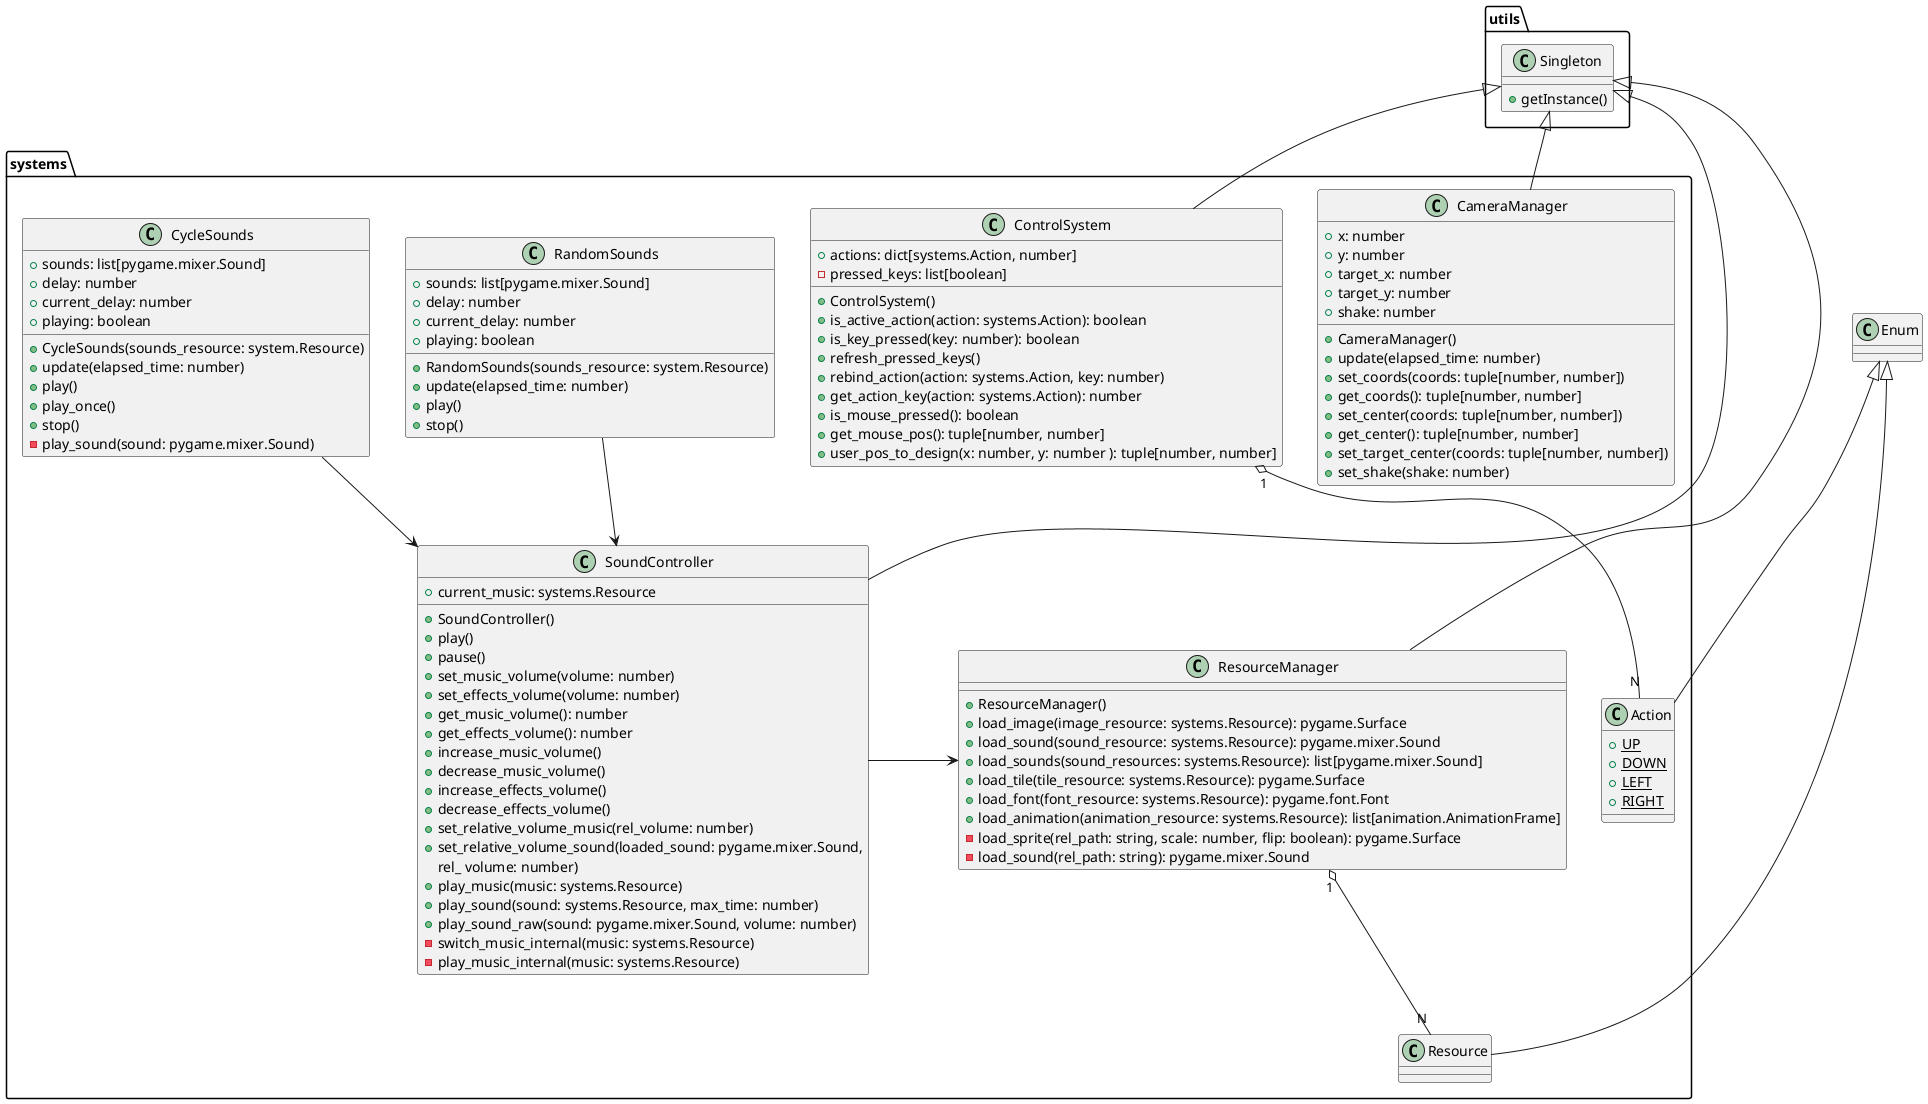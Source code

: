 @startuml io_systems


class utils.Singleton{
    + getInstance()
}
class systems.CameraManager extends utils.Singleton{
    + x: number
    + y: number
    + target_x: number
    + target_y: number
    + shake: number

    + CameraManager()
    + update(elapsed_time: number)
    + set_coords(coords: tuple[number, number])
    + get_coords(): tuple[number, number]
    + set_center(coords: tuple[number, number])
    + get_center(): tuple[number, number]
    + set_target_center(coords: tuple[number, number])
    + set_shake(shake: number)
}

class systems.ControlSystem extends utils.Singleton{
    + actions: dict[systems.Action, number]
    - pressed_keys: list[boolean]

    + ControlSystem()
    + is_active_action(action: systems.Action): boolean
    + is_key_pressed(key: number): boolean
    + refresh_pressed_keys()
    + rebind_action(action: systems.Action, key: number)
    + get_action_key(action: systems.Action): number
    + is_mouse_pressed(): boolean
    + get_mouse_pos(): tuple[number, number]
    + user_pos_to_design(x: number, y: number ): tuple[number, number]
}

systems.ControlSystem "1" o-- "N" systems.Action
class systems.Action extends Enum{
    + {static} UP
    + {static} DOWN
    + {static} LEFT
    + {static} RIGHT
}

class systems.ResourceManager extends utils.Singleton{

    + ResourceManager()
    + load_image(image_resource: systems.Resource): pygame.Surface
    + load_sound(sound_resource: systems.Resource): pygame.mixer.Sound
    + load_sounds(sound_resources: systems.Resource): list[pygame.mixer.Sound]
    + load_tile(tile_resource: systems.Resource): pygame.Surface
    + load_font(font_resource: systems.Resource): pygame.font.Font
    + load_animation(animation_resource: systems.Resource): list[animation.AnimationFrame]
    - load_sprite(rel_path: string, scale: number, flip: boolean): pygame.Surface
    - load_sound(rel_path: string): pygame.mixer.Sound
}
systems.ResourceManager "1" o-- "N" systems.Resource

class systems.Resource extends Enum{}

class systems.RandomSounds{
    + sounds: list[pygame.mixer.Sound]
    + delay: number
    + current_delay: number
    + playing: boolean

    
    + RandomSounds(sounds_resource: system.Resource)
    + update(elapsed_time: number)
    + play()
    + stop()
}
systems.RandomSounds --> systems.SoundController
class systems.CycleSounds{
    + sounds: list[pygame.mixer.Sound]
    + delay: number
    + current_delay: number
    + playing: boolean

    + CycleSounds(sounds_resource: system.Resource)
    + update(elapsed_time: number)
    + play()
    + play_once()
    + stop()
    - play_sound(sound: pygame.mixer.Sound)
}
systems.CycleSounds --> systems.SoundController

class systems.SoundController extends utils.Singleton{
    + current_music: systems.Resource

    + SoundController()
    + play()
    + pause()
    + set_music_volume(volume: number)
    + set_effects_volume(volume: number)
    + get_music_volume(): number
    + get_effects_volume(): number
    + increase_music_volume()
    + decrease_music_volume()
    + increase_effects_volume()
    + decrease_effects_volume()
    + set_relative_volume_music(rel_volume: number)
    + set_relative_volume_sound(loaded_sound: pygame.mixer.Sound,
        rel_ volume: number)
    + play_music(music: systems.Resource)
    + play_sound(sound: systems.Resource, max_time: number)
    + play_sound_raw(sound: pygame.mixer.Sound, volume: number)
    - switch_music_internal(music: systems.Resource)
    - play_music_internal(music: systems.Resource)

}
systems.SoundController -right-> systems.ResourceManager

@enduml